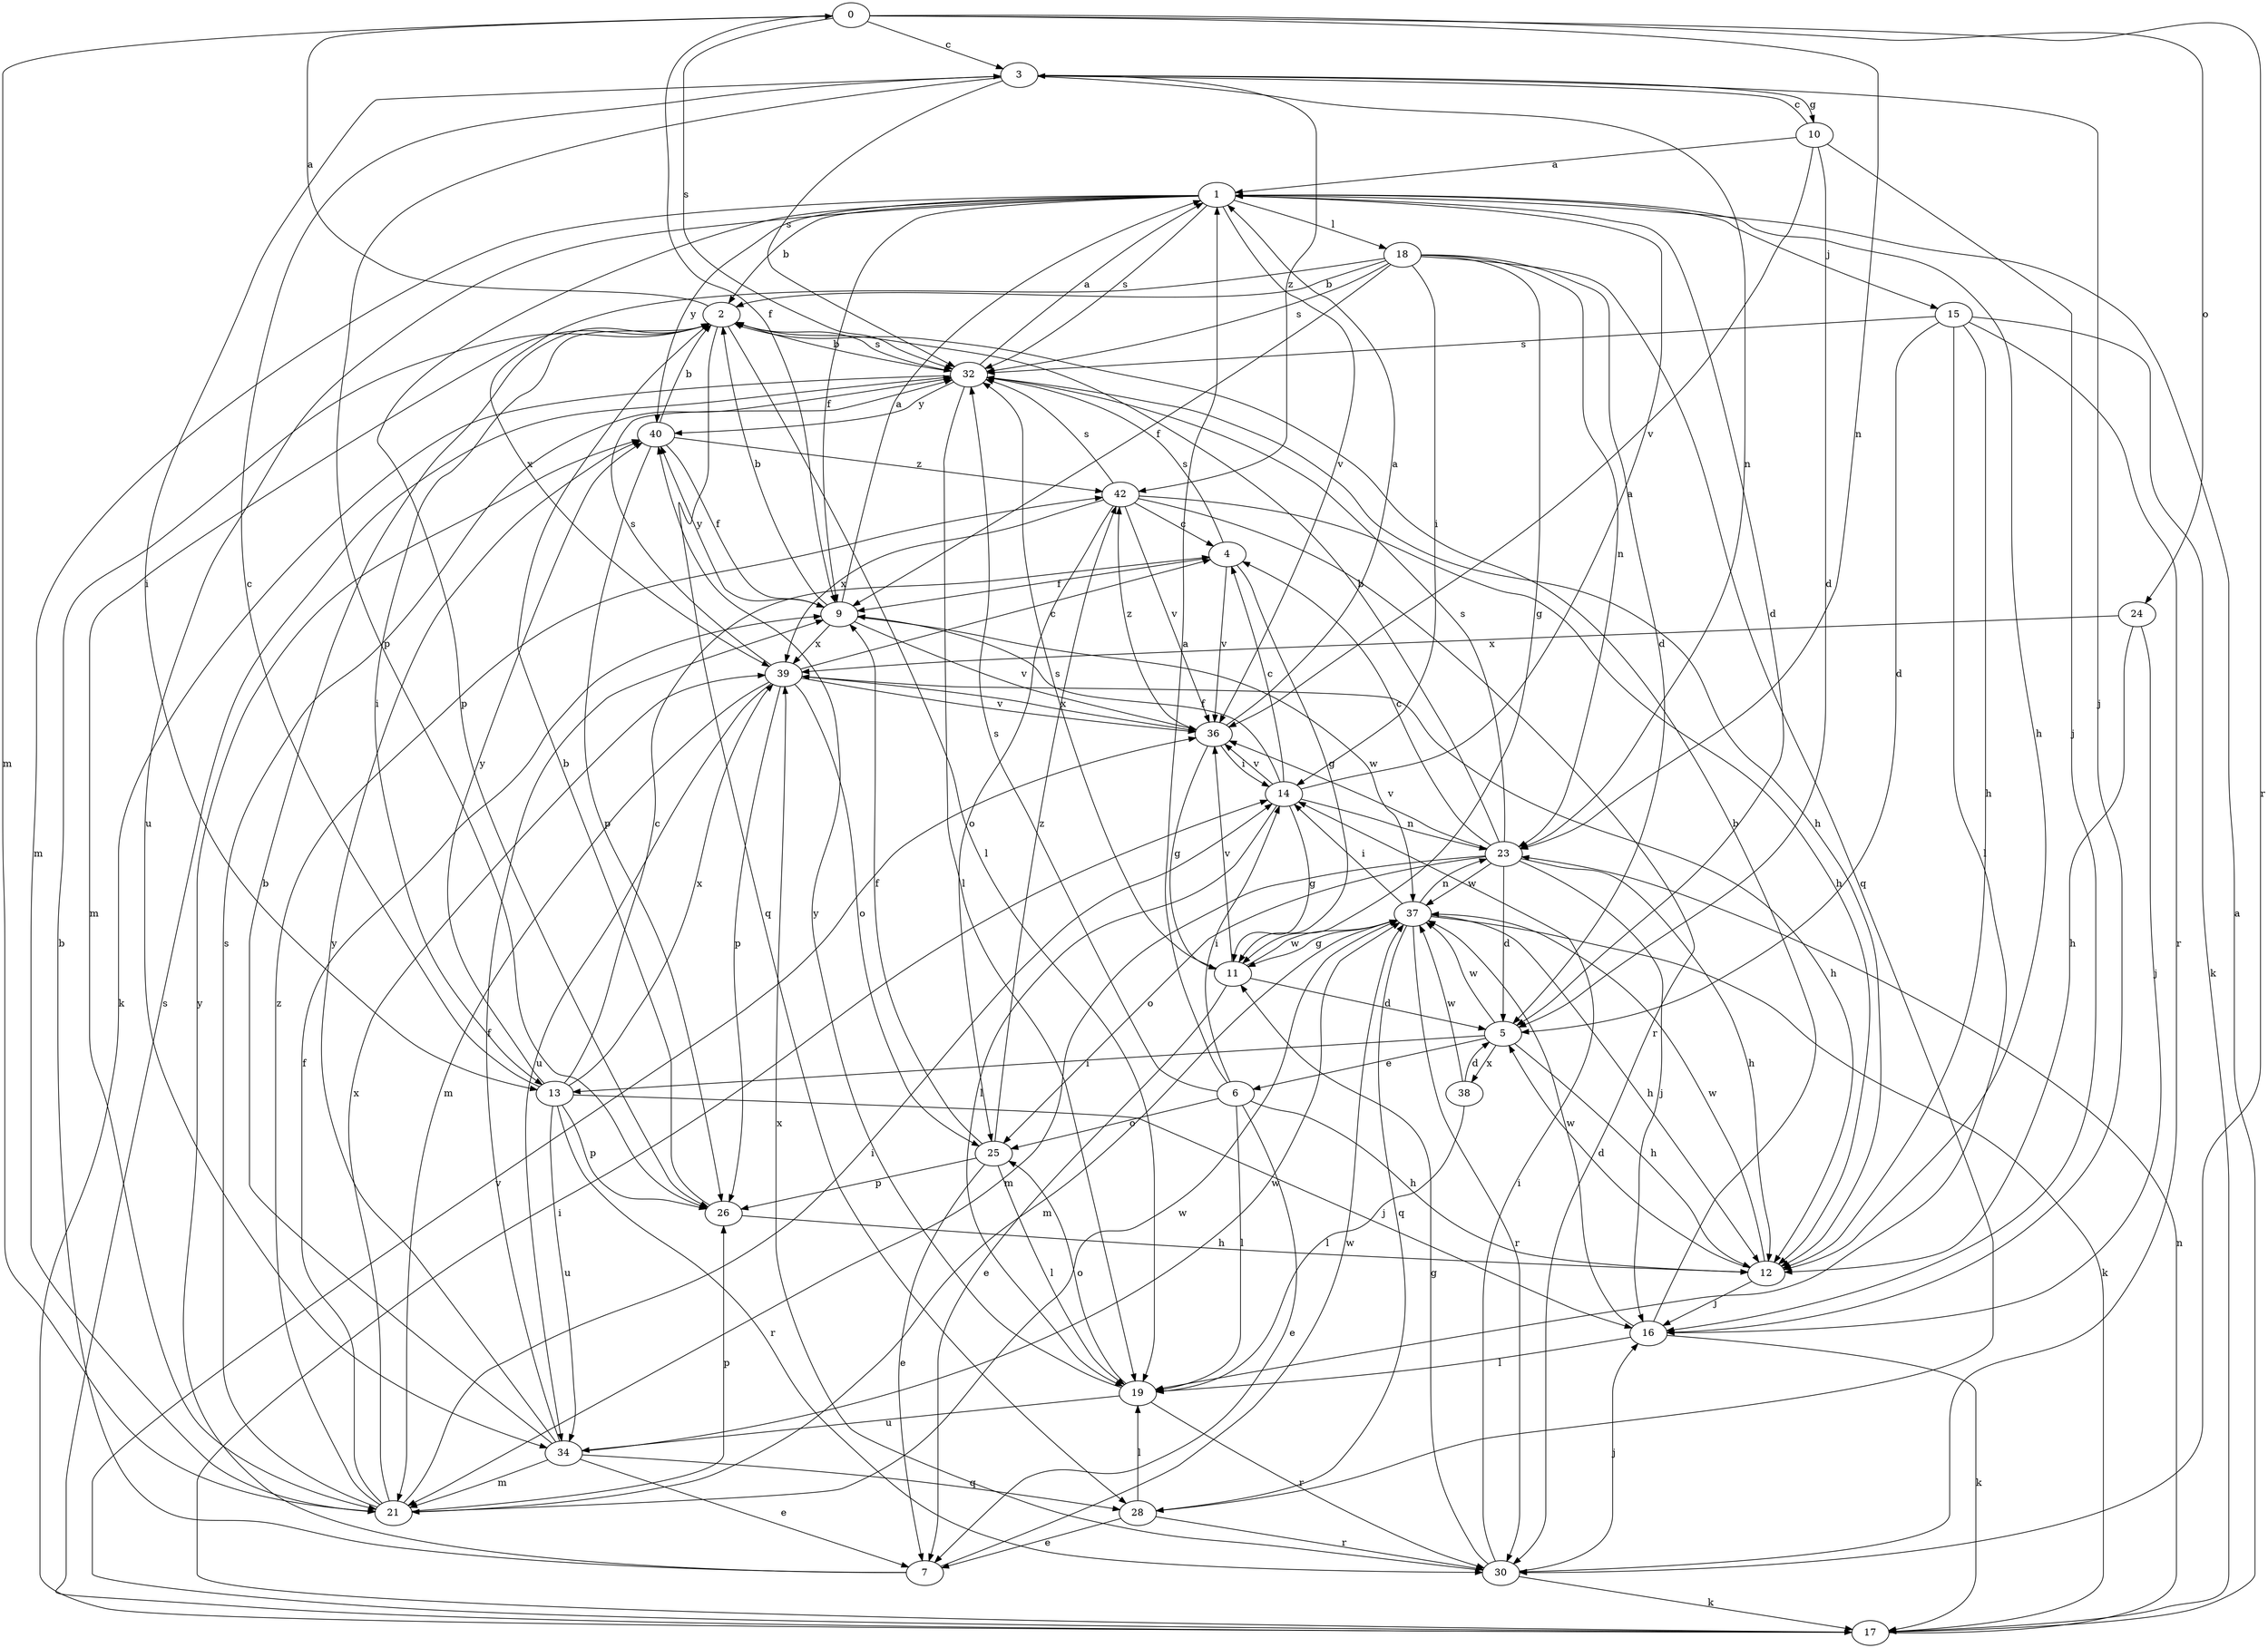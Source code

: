 strict digraph  {
0;
1;
2;
3;
4;
5;
6;
7;
9;
10;
11;
12;
13;
14;
15;
16;
17;
18;
19;
21;
23;
24;
25;
26;
28;
30;
32;
34;
36;
37;
38;
39;
40;
42;
0 -> 3  [label=c];
0 -> 9  [label=f];
0 -> 21  [label=m];
0 -> 23  [label=n];
0 -> 24  [label=o];
0 -> 30  [label=r];
0 -> 32  [label=s];
1 -> 2  [label=b];
1 -> 5  [label=d];
1 -> 9  [label=f];
1 -> 12  [label=h];
1 -> 15  [label=j];
1 -> 18  [label=l];
1 -> 21  [label=m];
1 -> 26  [label=p];
1 -> 32  [label=s];
1 -> 34  [label=u];
1 -> 36  [label=v];
1 -> 40  [label=y];
2 -> 0  [label=a];
2 -> 13  [label=i];
2 -> 19  [label=l];
2 -> 21  [label=m];
2 -> 28  [label=q];
2 -> 32  [label=s];
3 -> 10  [label=g];
3 -> 13  [label=i];
3 -> 16  [label=j];
3 -> 23  [label=n];
3 -> 26  [label=p];
3 -> 32  [label=s];
3 -> 42  [label=z];
4 -> 9  [label=f];
4 -> 11  [label=g];
4 -> 32  [label=s];
4 -> 36  [label=v];
5 -> 6  [label=e];
5 -> 12  [label=h];
5 -> 13  [label=i];
5 -> 37  [label=w];
5 -> 38  [label=x];
6 -> 1  [label=a];
6 -> 7  [label=e];
6 -> 12  [label=h];
6 -> 14  [label=i];
6 -> 19  [label=l];
6 -> 25  [label=o];
6 -> 32  [label=s];
7 -> 2  [label=b];
7 -> 37  [label=w];
7 -> 40  [label=y];
9 -> 1  [label=a];
9 -> 2  [label=b];
9 -> 36  [label=v];
9 -> 37  [label=w];
9 -> 39  [label=x];
9 -> 40  [label=y];
10 -> 1  [label=a];
10 -> 3  [label=c];
10 -> 5  [label=d];
10 -> 16  [label=j];
10 -> 36  [label=v];
11 -> 5  [label=d];
11 -> 7  [label=e];
11 -> 32  [label=s];
11 -> 36  [label=v];
11 -> 37  [label=w];
12 -> 5  [label=d];
12 -> 16  [label=j];
12 -> 37  [label=w];
13 -> 3  [label=c];
13 -> 4  [label=c];
13 -> 16  [label=j];
13 -> 26  [label=p];
13 -> 30  [label=r];
13 -> 34  [label=u];
13 -> 39  [label=x];
13 -> 40  [label=y];
14 -> 1  [label=a];
14 -> 4  [label=c];
14 -> 9  [label=f];
14 -> 11  [label=g];
14 -> 19  [label=l];
14 -> 23  [label=n];
14 -> 36  [label=v];
15 -> 5  [label=d];
15 -> 12  [label=h];
15 -> 17  [label=k];
15 -> 19  [label=l];
15 -> 30  [label=r];
15 -> 32  [label=s];
16 -> 2  [label=b];
16 -> 17  [label=k];
16 -> 19  [label=l];
16 -> 37  [label=w];
17 -> 1  [label=a];
17 -> 14  [label=i];
17 -> 23  [label=n];
17 -> 32  [label=s];
17 -> 36  [label=v];
18 -> 2  [label=b];
18 -> 5  [label=d];
18 -> 9  [label=f];
18 -> 11  [label=g];
18 -> 14  [label=i];
18 -> 23  [label=n];
18 -> 28  [label=q];
18 -> 32  [label=s];
18 -> 39  [label=x];
19 -> 25  [label=o];
19 -> 30  [label=r];
19 -> 34  [label=u];
19 -> 40  [label=y];
21 -> 9  [label=f];
21 -> 14  [label=i];
21 -> 26  [label=p];
21 -> 32  [label=s];
21 -> 37  [label=w];
21 -> 39  [label=x];
21 -> 42  [label=z];
23 -> 2  [label=b];
23 -> 4  [label=c];
23 -> 5  [label=d];
23 -> 12  [label=h];
23 -> 16  [label=j];
23 -> 21  [label=m];
23 -> 25  [label=o];
23 -> 32  [label=s];
23 -> 36  [label=v];
23 -> 37  [label=w];
24 -> 12  [label=h];
24 -> 16  [label=j];
24 -> 39  [label=x];
25 -> 7  [label=e];
25 -> 9  [label=f];
25 -> 19  [label=l];
25 -> 26  [label=p];
25 -> 42  [label=z];
26 -> 2  [label=b];
26 -> 12  [label=h];
28 -> 7  [label=e];
28 -> 19  [label=l];
28 -> 30  [label=r];
30 -> 11  [label=g];
30 -> 14  [label=i];
30 -> 16  [label=j];
30 -> 17  [label=k];
30 -> 39  [label=x];
32 -> 1  [label=a];
32 -> 2  [label=b];
32 -> 12  [label=h];
32 -> 17  [label=k];
32 -> 19  [label=l];
32 -> 40  [label=y];
34 -> 2  [label=b];
34 -> 7  [label=e];
34 -> 9  [label=f];
34 -> 21  [label=m];
34 -> 28  [label=q];
34 -> 37  [label=w];
34 -> 40  [label=y];
36 -> 1  [label=a];
36 -> 11  [label=g];
36 -> 14  [label=i];
36 -> 39  [label=x];
36 -> 42  [label=z];
37 -> 11  [label=g];
37 -> 12  [label=h];
37 -> 14  [label=i];
37 -> 17  [label=k];
37 -> 21  [label=m];
37 -> 23  [label=n];
37 -> 28  [label=q];
37 -> 30  [label=r];
38 -> 5  [label=d];
38 -> 19  [label=l];
38 -> 37  [label=w];
39 -> 4  [label=c];
39 -> 12  [label=h];
39 -> 21  [label=m];
39 -> 25  [label=o];
39 -> 26  [label=p];
39 -> 32  [label=s];
39 -> 34  [label=u];
39 -> 36  [label=v];
40 -> 2  [label=b];
40 -> 9  [label=f];
40 -> 26  [label=p];
40 -> 42  [label=z];
42 -> 4  [label=c];
42 -> 12  [label=h];
42 -> 25  [label=o];
42 -> 30  [label=r];
42 -> 32  [label=s];
42 -> 36  [label=v];
42 -> 39  [label=x];
}
